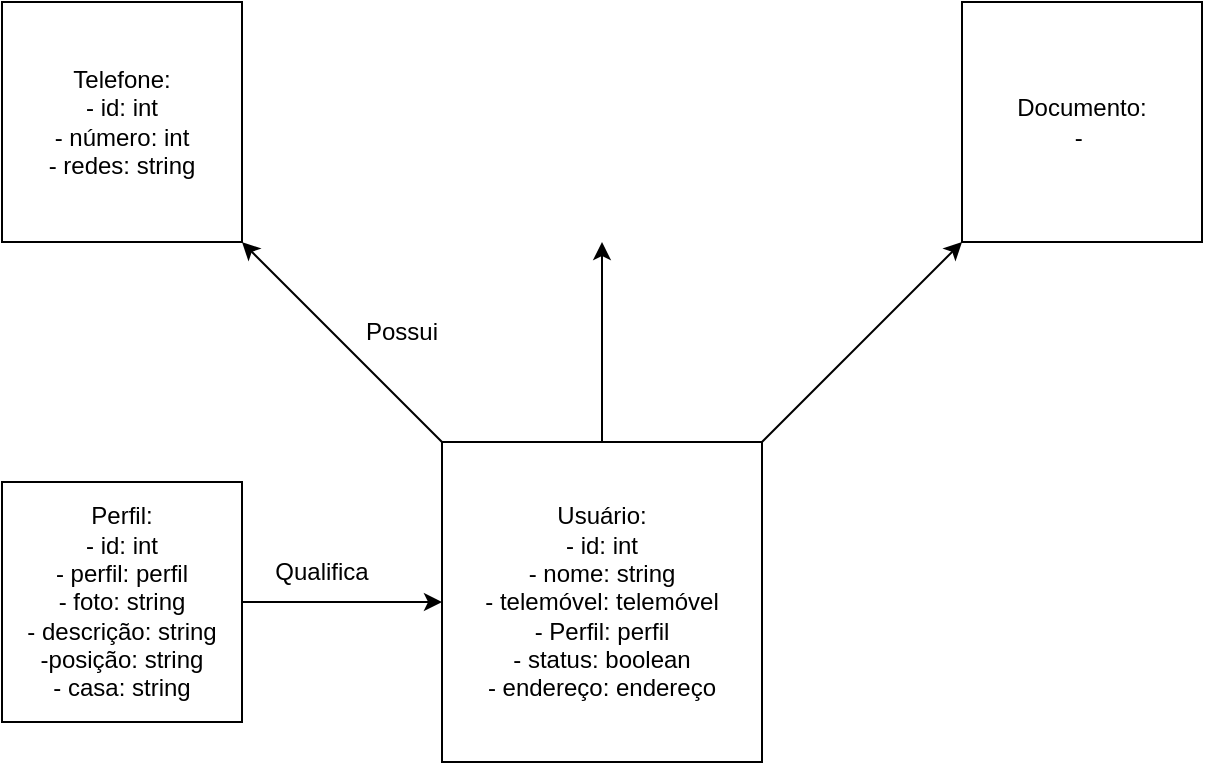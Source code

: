 <mxfile version="24.8.0">
  <diagram name="Página-1" id="Yi8KtUCkDw8E6iYOIDXV">
    <mxGraphModel dx="985" dy="563" grid="1" gridSize="10" guides="1" tooltips="1" connect="1" arrows="1" fold="1" page="1" pageScale="1" pageWidth="827" pageHeight="1169" math="0" shadow="0">
      <root>
        <mxCell id="0" />
        <mxCell id="1" parent="0" />
        <mxCell id="6pC5uPO0dv5MgXKEyMFG-12" style="edgeStyle=orthogonalEdgeStyle;rounded=0;orthogonalLoop=1;jettySize=auto;html=1;" edge="1" parent="1" source="6pC5uPO0dv5MgXKEyMFG-1">
          <mxGeometry relative="1" as="geometry">
            <mxPoint x="420" y="240" as="targetPoint" />
          </mxGeometry>
        </mxCell>
        <mxCell id="6pC5uPO0dv5MgXKEyMFG-1" value="Usuário:&lt;div&gt;- id: int&lt;/div&gt;&lt;div&gt;- nome: string&lt;/div&gt;&lt;div&gt;- telemóvel: telemóvel&lt;/div&gt;&lt;div&gt;&lt;span style=&quot;background-color: initial;&quot;&gt;- Perfil: perfil&lt;/span&gt;&lt;br&gt;&lt;/div&gt;&lt;div&gt;- status: boolean&lt;/div&gt;&lt;div&gt;- endereço: endereço&lt;/div&gt;" style="whiteSpace=wrap;html=1;aspect=fixed;" vertex="1" parent="1">
          <mxGeometry x="340" y="340" width="160" height="160" as="geometry" />
        </mxCell>
        <mxCell id="6pC5uPO0dv5MgXKEyMFG-8" style="edgeStyle=orthogonalEdgeStyle;rounded=0;orthogonalLoop=1;jettySize=auto;html=1;" edge="1" parent="1" source="6pC5uPO0dv5MgXKEyMFG-3">
          <mxGeometry relative="1" as="geometry">
            <mxPoint x="340" y="420" as="targetPoint" />
          </mxGeometry>
        </mxCell>
        <mxCell id="6pC5uPO0dv5MgXKEyMFG-3" value="Perfil:&lt;div&gt;- id: int&lt;/div&gt;&lt;div&gt;- perfil: perfil&lt;/div&gt;&lt;div&gt;- foto: string&lt;/div&gt;&lt;div&gt;- descrição: string&lt;/div&gt;&lt;div&gt;-posição: string&lt;/div&gt;&lt;div&gt;- casa: string&lt;/div&gt;" style="whiteSpace=wrap;html=1;aspect=fixed;" vertex="1" parent="1">
          <mxGeometry x="120" y="360" width="120" height="120" as="geometry" />
        </mxCell>
        <mxCell id="6pC5uPO0dv5MgXKEyMFG-7" value="Qualifica" style="text;html=1;align=center;verticalAlign=middle;whiteSpace=wrap;rounded=0;" vertex="1" parent="1">
          <mxGeometry x="250" y="390" width="60" height="30" as="geometry" />
        </mxCell>
        <mxCell id="6pC5uPO0dv5MgXKEyMFG-9" value="" style="endArrow=classic;html=1;rounded=0;exitX=0;exitY=0;exitDx=0;exitDy=0;" edge="1" parent="1" source="6pC5uPO0dv5MgXKEyMFG-1">
          <mxGeometry width="50" height="50" relative="1" as="geometry">
            <mxPoint x="390" y="270" as="sourcePoint" />
            <mxPoint x="240" y="240" as="targetPoint" />
          </mxGeometry>
        </mxCell>
        <mxCell id="6pC5uPO0dv5MgXKEyMFG-10" value="Telefone:&lt;div&gt;- id: int&lt;/div&gt;&lt;div&gt;- número: int&lt;/div&gt;&lt;div&gt;- redes: string&lt;/div&gt;" style="whiteSpace=wrap;html=1;aspect=fixed;" vertex="1" parent="1">
          <mxGeometry x="120" y="120" width="120" height="120" as="geometry" />
        </mxCell>
        <mxCell id="6pC5uPO0dv5MgXKEyMFG-11" value="Possui" style="text;html=1;align=center;verticalAlign=middle;whiteSpace=wrap;rounded=0;" vertex="1" parent="1">
          <mxGeometry x="290" y="270" width="60" height="30" as="geometry" />
        </mxCell>
        <mxCell id="6pC5uPO0dv5MgXKEyMFG-14" value="" style="endArrow=classic;html=1;rounded=0;exitX=1;exitY=0;exitDx=0;exitDy=0;" edge="1" parent="1" source="6pC5uPO0dv5MgXKEyMFG-1">
          <mxGeometry width="50" height="50" relative="1" as="geometry">
            <mxPoint x="390" y="270" as="sourcePoint" />
            <mxPoint x="600" y="240" as="targetPoint" />
          </mxGeometry>
        </mxCell>
        <mxCell id="6pC5uPO0dv5MgXKEyMFG-15" value="Documento:&lt;div&gt;-&amp;nbsp;&lt;/div&gt;" style="whiteSpace=wrap;html=1;aspect=fixed;" vertex="1" parent="1">
          <mxGeometry x="600" y="120" width="120" height="120" as="geometry" />
        </mxCell>
      </root>
    </mxGraphModel>
  </diagram>
</mxfile>
